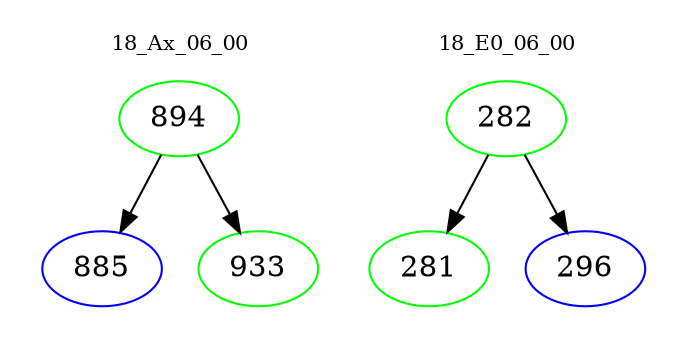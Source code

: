 digraph{
subgraph cluster_0 {
color = white
label = "18_Ax_06_00";
fontsize=10;
T0_894 [label="894", color="green"]
T0_894 -> T0_885 [color="black"]
T0_885 [label="885", color="blue"]
T0_894 -> T0_933 [color="black"]
T0_933 [label="933", color="green"]
}
subgraph cluster_1 {
color = white
label = "18_E0_06_00";
fontsize=10;
T1_282 [label="282", color="green"]
T1_282 -> T1_281 [color="black"]
T1_281 [label="281", color="green"]
T1_282 -> T1_296 [color="black"]
T1_296 [label="296", color="blue"]
}
}

